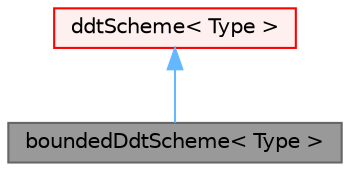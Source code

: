 digraph "boundedDdtScheme&lt; Type &gt;"
{
 // LATEX_PDF_SIZE
  bgcolor="transparent";
  edge [fontname=Helvetica,fontsize=10,labelfontname=Helvetica,labelfontsize=10];
  node [fontname=Helvetica,fontsize=10,shape=box,height=0.2,width=0.4];
  Node1 [id="Node000001",label="boundedDdtScheme\< Type \>",height=0.2,width=0.4,color="gray40", fillcolor="grey60", style="filled", fontcolor="black",tooltip="Bounded form of the selected ddt scheme."];
  Node2 -> Node1 [id="edge1_Node000001_Node000002",dir="back",color="steelblue1",style="solid",tooltip=" "];
  Node2 [id="Node000002",label="ddtScheme\< Type \>",height=0.2,width=0.4,color="red", fillcolor="#FFF0F0", style="filled",URL="$classFoam_1_1fv_1_1ddtScheme.html",tooltip="Abstract base class for ddt schemes."];
}
